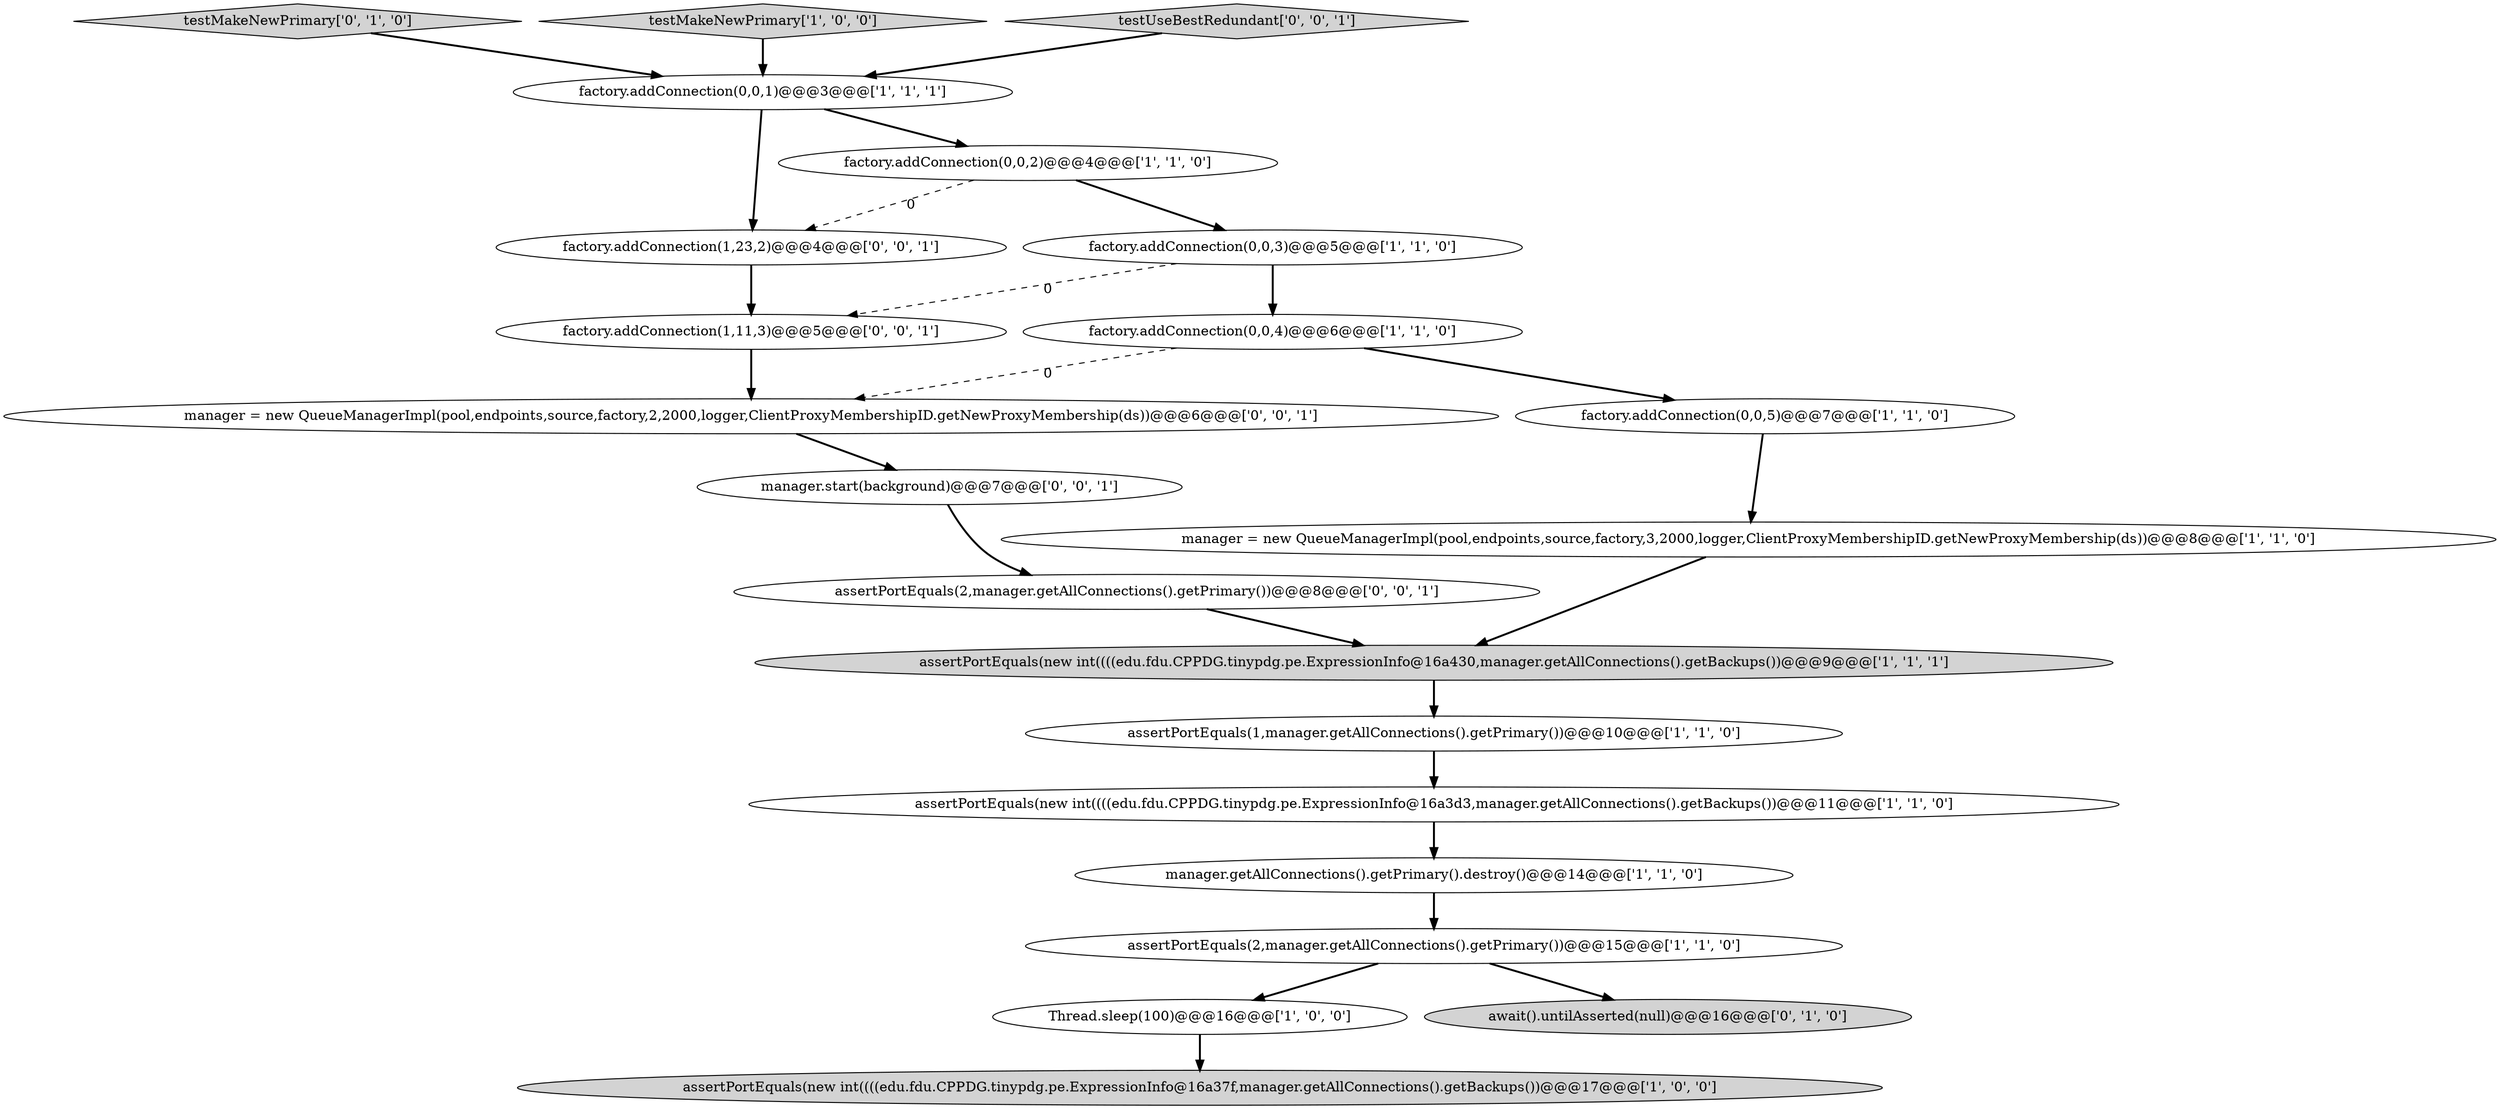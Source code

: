 digraph {
12 [style = filled, label = "assertPortEquals(1,manager.getAllConnections().getPrimary())@@@10@@@['1', '1', '0']", fillcolor = white, shape = ellipse image = "AAA0AAABBB1BBB"];
7 [style = filled, label = "factory.addConnection(0,0,1)@@@3@@@['1', '1', '1']", fillcolor = white, shape = ellipse image = "AAA0AAABBB1BBB"];
5 [style = filled, label = "manager = new QueueManagerImpl(pool,endpoints,source,factory,3,2000,logger,ClientProxyMembershipID.getNewProxyMembership(ds))@@@8@@@['1', '1', '0']", fillcolor = white, shape = ellipse image = "AAA0AAABBB1BBB"];
9 [style = filled, label = "assertPortEquals(new int((((edu.fdu.CPPDG.tinypdg.pe.ExpressionInfo@16a37f,manager.getAllConnections().getBackups())@@@17@@@['1', '0', '0']", fillcolor = lightgray, shape = ellipse image = "AAA0AAABBB1BBB"];
2 [style = filled, label = "Thread.sleep(100)@@@16@@@['1', '0', '0']", fillcolor = white, shape = ellipse image = "AAA0AAABBB1BBB"];
3 [style = filled, label = "assertPortEquals(2,manager.getAllConnections().getPrimary())@@@15@@@['1', '1', '0']", fillcolor = white, shape = ellipse image = "AAA0AAABBB1BBB"];
14 [style = filled, label = "testMakeNewPrimary['0', '1', '0']", fillcolor = lightgray, shape = diamond image = "AAA0AAABBB2BBB"];
10 [style = filled, label = "assertPortEquals(new int((((edu.fdu.CPPDG.tinypdg.pe.ExpressionInfo@16a430,manager.getAllConnections().getBackups())@@@9@@@['1', '1', '1']", fillcolor = lightgray, shape = ellipse image = "AAA0AAABBB1BBB"];
11 [style = filled, label = "manager.getAllConnections().getPrimary().destroy()@@@14@@@['1', '1', '0']", fillcolor = white, shape = ellipse image = "AAA0AAABBB1BBB"];
6 [style = filled, label = "testMakeNewPrimary['1', '0', '0']", fillcolor = lightgray, shape = diamond image = "AAA0AAABBB1BBB"];
18 [style = filled, label = "assertPortEquals(2,manager.getAllConnections().getPrimary())@@@8@@@['0', '0', '1']", fillcolor = white, shape = ellipse image = "AAA0AAABBB3BBB"];
19 [style = filled, label = "factory.addConnection(1,11,3)@@@5@@@['0', '0', '1']", fillcolor = white, shape = ellipse image = "AAA0AAABBB3BBB"];
20 [style = filled, label = "testUseBestRedundant['0', '0', '1']", fillcolor = lightgray, shape = diamond image = "AAA0AAABBB3BBB"];
13 [style = filled, label = "factory.addConnection(0,0,5)@@@7@@@['1', '1', '0']", fillcolor = white, shape = ellipse image = "AAA0AAABBB1BBB"];
21 [style = filled, label = "manager = new QueueManagerImpl(pool,endpoints,source,factory,2,2000,logger,ClientProxyMembershipID.getNewProxyMembership(ds))@@@6@@@['0', '0', '1']", fillcolor = white, shape = ellipse image = "AAA0AAABBB3BBB"];
15 [style = filled, label = "await().untilAsserted(null)@@@16@@@['0', '1', '0']", fillcolor = lightgray, shape = ellipse image = "AAA0AAABBB2BBB"];
17 [style = filled, label = "factory.addConnection(1,23,2)@@@4@@@['0', '0', '1']", fillcolor = white, shape = ellipse image = "AAA0AAABBB3BBB"];
4 [style = filled, label = "factory.addConnection(0,0,3)@@@5@@@['1', '1', '0']", fillcolor = white, shape = ellipse image = "AAA0AAABBB1BBB"];
8 [style = filled, label = "factory.addConnection(0,0,2)@@@4@@@['1', '1', '0']", fillcolor = white, shape = ellipse image = "AAA0AAABBB1BBB"];
1 [style = filled, label = "assertPortEquals(new int((((edu.fdu.CPPDG.tinypdg.pe.ExpressionInfo@16a3d3,manager.getAllConnections().getBackups())@@@11@@@['1', '1', '0']", fillcolor = white, shape = ellipse image = "AAA0AAABBB1BBB"];
0 [style = filled, label = "factory.addConnection(0,0,4)@@@6@@@['1', '1', '0']", fillcolor = white, shape = ellipse image = "AAA0AAABBB1BBB"];
16 [style = filled, label = "manager.start(background)@@@7@@@['0', '0', '1']", fillcolor = white, shape = ellipse image = "AAA0AAABBB3BBB"];
11->3 [style = bold, label=""];
14->7 [style = bold, label=""];
7->8 [style = bold, label=""];
20->7 [style = bold, label=""];
8->4 [style = bold, label=""];
3->2 [style = bold, label=""];
0->21 [style = dashed, label="0"];
16->18 [style = bold, label=""];
17->19 [style = bold, label=""];
21->16 [style = bold, label=""];
12->1 [style = bold, label=""];
0->13 [style = bold, label=""];
5->10 [style = bold, label=""];
1->11 [style = bold, label=""];
10->12 [style = bold, label=""];
19->21 [style = bold, label=""];
2->9 [style = bold, label=""];
18->10 [style = bold, label=""];
3->15 [style = bold, label=""];
7->17 [style = bold, label=""];
4->19 [style = dashed, label="0"];
6->7 [style = bold, label=""];
8->17 [style = dashed, label="0"];
13->5 [style = bold, label=""];
4->0 [style = bold, label=""];
}
